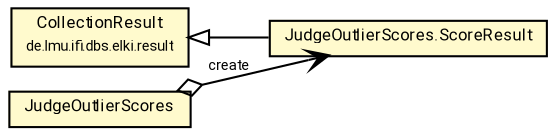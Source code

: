 #!/usr/local/bin/dot
#
# Class diagram 
# Generated by UMLGraph version R5_7_2-60-g0e99a6 (http://www.spinellis.gr/umlgraph/)
#

digraph G {
	graph [fontnames="svg"]
	edge [fontname="Roboto",fontsize=7,labelfontname="Roboto",labelfontsize=7,color="black"];
	node [fontname="Roboto",fontcolor="black",fontsize=8,shape=plaintext,margin=0,width=0,height=0];
	nodesep=0.15;
	ranksep=0.25;
	rankdir=LR;
	// de.lmu.ifi.dbs.elki.result.CollectionResult<O>
	c5592409 [label=<<table title="de.lmu.ifi.dbs.elki.result.CollectionResult" border="0" cellborder="1" cellspacing="0" cellpadding="2" bgcolor="LemonChiffon" href="../../result/CollectionResult.html" target="_parent">
		<tr><td><table border="0" cellspacing="0" cellpadding="1">
		<tr><td align="center" balign="center"> <font face="Roboto">CollectionResult</font> </td></tr>
		<tr><td align="center" balign="center"> <font face="Roboto" point-size="7.0">de.lmu.ifi.dbs.elki.result</font> </td></tr>
		</table></td></tr>
		</table>>, URL="../../result/CollectionResult.html"];
	// de.lmu.ifi.dbs.elki.evaluation.outlier.JudgeOutlierScores
	c5594271 [label=<<table title="de.lmu.ifi.dbs.elki.evaluation.outlier.JudgeOutlierScores" border="0" cellborder="1" cellspacing="0" cellpadding="2" bgcolor="LemonChiffon" href="JudgeOutlierScores.html" target="_parent">
		<tr><td><table border="0" cellspacing="0" cellpadding="1">
		<tr><td align="center" balign="center"> <font face="Roboto">JudgeOutlierScores</font> </td></tr>
		</table></td></tr>
		</table>>, URL="JudgeOutlierScores.html"];
	// de.lmu.ifi.dbs.elki.evaluation.outlier.JudgeOutlierScores.ScoreResult
	c5594272 [label=<<table title="de.lmu.ifi.dbs.elki.evaluation.outlier.JudgeOutlierScores.ScoreResult" border="0" cellborder="1" cellspacing="0" cellpadding="2" bgcolor="lemonChiffon" href="JudgeOutlierScores.ScoreResult.html" target="_parent">
		<tr><td><table border="0" cellspacing="0" cellpadding="1">
		<tr><td align="center" balign="center"> <font face="Roboto">JudgeOutlierScores.ScoreResult</font> </td></tr>
		</table></td></tr>
		</table>>, URL="JudgeOutlierScores.ScoreResult.html"];
	// de.lmu.ifi.dbs.elki.evaluation.outlier.JudgeOutlierScores navhas de.lmu.ifi.dbs.elki.evaluation.outlier.JudgeOutlierScores.ScoreResult
	c5594271 -> c5594272 [arrowhead=open,arrowtail=ediamond,dir=both,weight=3,label="create"];
	// de.lmu.ifi.dbs.elki.evaluation.outlier.JudgeOutlierScores.ScoreResult extends de.lmu.ifi.dbs.elki.result.CollectionResult<O>
	c5592409 -> c5594272 [arrowtail=empty,dir=back,weight=10];
}

